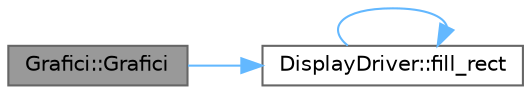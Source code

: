 digraph "Grafici::Grafici"
{
 // LATEX_PDF_SIZE
  bgcolor="transparent";
  edge [fontname=Helvetica,fontsize=10,labelfontname=Helvetica,labelfontsize=10];
  node [fontname=Helvetica,fontsize=10,shape=box,height=0.2,width=0.4];
  rankdir="LR";
  Node1 [label="Grafici::Grafici",height=0.2,width=0.4,color="gray40", fillcolor="grey60", style="filled", fontcolor="black",tooltip="Construct a new Grafici object."];
  Node1 -> Node2 [color="steelblue1",style="solid"];
  Node2 [label="DisplayDriver::fill_rect",height=0.2,width=0.4,color="grey40", fillcolor="white", style="filled",URL="$class_display_driver.html#a5d95148ad9e9350f87b3501ea2348520",tooltip=" "];
  Node2 -> Node2 [color="steelblue1",style="solid"];
}
